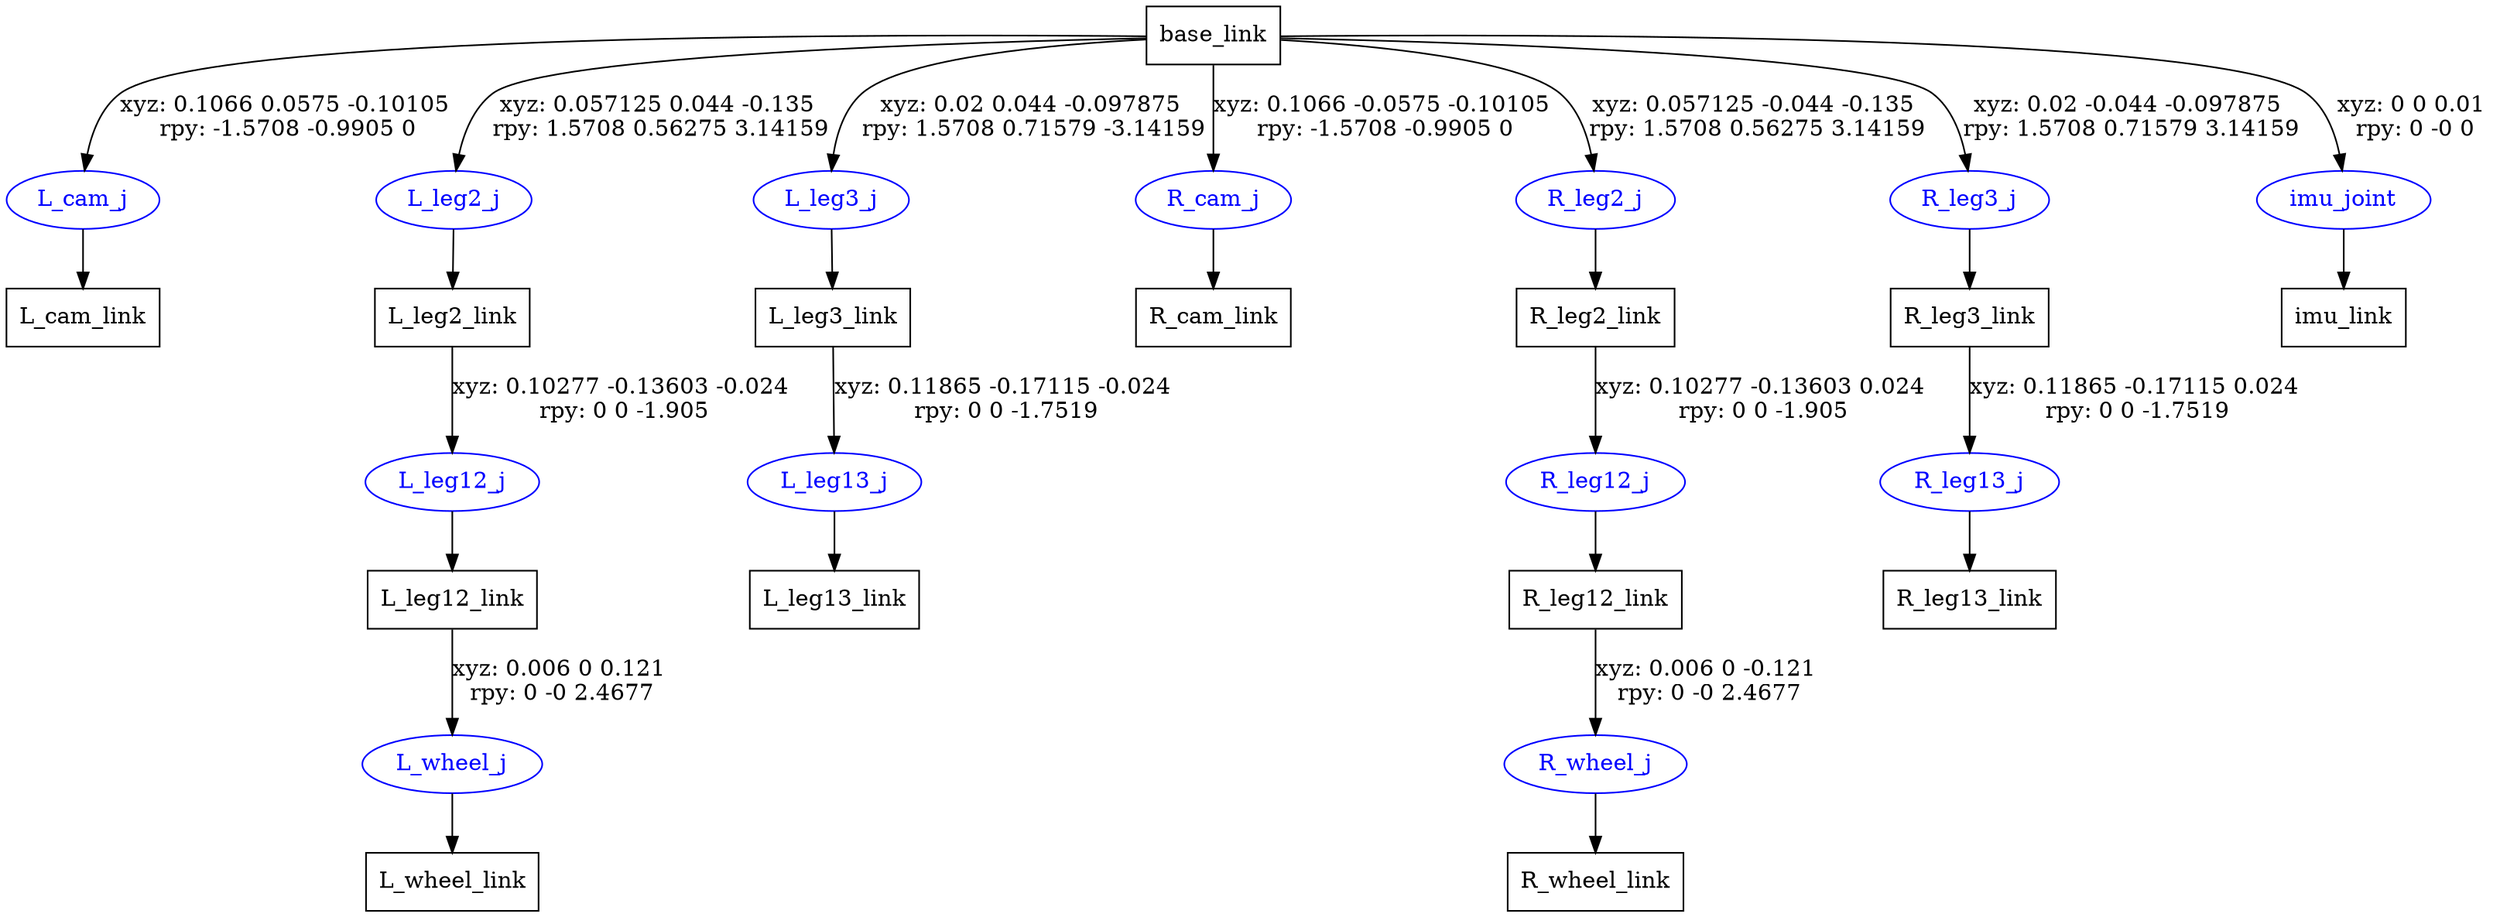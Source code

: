 digraph G {
node [shape=box];
"base_link" [label="base_link"];
"L_cam_link" [label="L_cam_link"];
"L_leg2_link" [label="L_leg2_link"];
"L_leg12_link" [label="L_leg12_link"];
"L_wheel_link" [label="L_wheel_link"];
"L_leg3_link" [label="L_leg3_link"];
"L_leg13_link" [label="L_leg13_link"];
"R_cam_link" [label="R_cam_link"];
"R_leg2_link" [label="R_leg2_link"];
"R_leg12_link" [label="R_leg12_link"];
"R_wheel_link" [label="R_wheel_link"];
"R_leg3_link" [label="R_leg3_link"];
"R_leg13_link" [label="R_leg13_link"];
"imu_link" [label="imu_link"];
node [shape=ellipse, color=blue, fontcolor=blue];
"base_link" -> "L_cam_j" [label="xyz: 0.1066 0.0575 -0.10105 \nrpy: -1.5708 -0.9905 0"]
"L_cam_j" -> "L_cam_link"
"base_link" -> "L_leg2_j" [label="xyz: 0.057125 0.044 -0.135 \nrpy: 1.5708 0.56275 3.14159"]
"L_leg2_j" -> "L_leg2_link"
"L_leg2_link" -> "L_leg12_j" [label="xyz: 0.10277 -0.13603 -0.024 \nrpy: 0 0 -1.905"]
"L_leg12_j" -> "L_leg12_link"
"L_leg12_link" -> "L_wheel_j" [label="xyz: 0.006 0 0.121 \nrpy: 0 -0 2.4677"]
"L_wheel_j" -> "L_wheel_link"
"base_link" -> "L_leg3_j" [label="xyz: 0.02 0.044 -0.097875 \nrpy: 1.5708 0.71579 -3.14159"]
"L_leg3_j" -> "L_leg3_link"
"L_leg3_link" -> "L_leg13_j" [label="xyz: 0.11865 -0.17115 -0.024 \nrpy: 0 0 -1.7519"]
"L_leg13_j" -> "L_leg13_link"
"base_link" -> "R_cam_j" [label="xyz: 0.1066 -0.0575 -0.10105 \nrpy: -1.5708 -0.9905 0"]
"R_cam_j" -> "R_cam_link"
"base_link" -> "R_leg2_j" [label="xyz: 0.057125 -0.044 -0.135 \nrpy: 1.5708 0.56275 3.14159"]
"R_leg2_j" -> "R_leg2_link"
"R_leg2_link" -> "R_leg12_j" [label="xyz: 0.10277 -0.13603 0.024 \nrpy: 0 0 -1.905"]
"R_leg12_j" -> "R_leg12_link"
"R_leg12_link" -> "R_wheel_j" [label="xyz: 0.006 0 -0.121 \nrpy: 0 -0 2.4677"]
"R_wheel_j" -> "R_wheel_link"
"base_link" -> "R_leg3_j" [label="xyz: 0.02 -0.044 -0.097875 \nrpy: 1.5708 0.71579 3.14159"]
"R_leg3_j" -> "R_leg3_link"
"R_leg3_link" -> "R_leg13_j" [label="xyz: 0.11865 -0.17115 0.024 \nrpy: 0 0 -1.7519"]
"R_leg13_j" -> "R_leg13_link"
"base_link" -> "imu_joint" [label="xyz: 0 0 0.01 \nrpy: 0 -0 0"]
"imu_joint" -> "imu_link"
}
